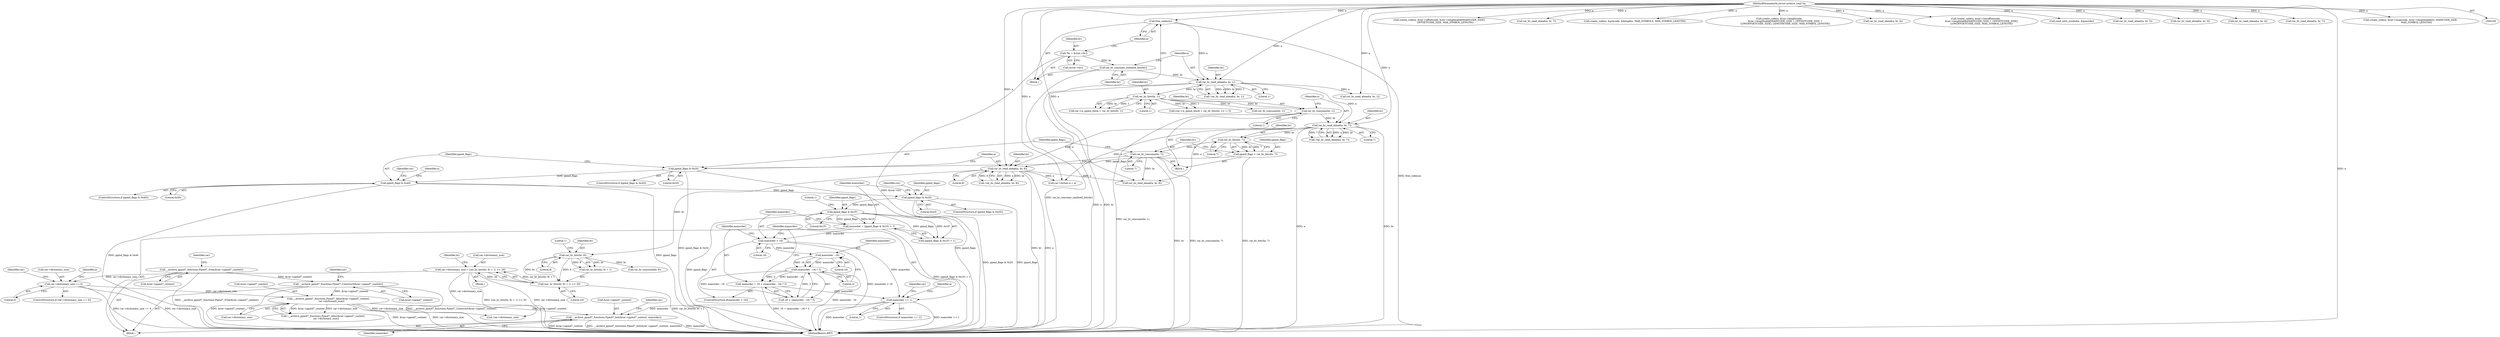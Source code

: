 digraph "0_libarchive_021efa522ad729ff0f5806c4ce53e4a6cc1daa31@pointer" {
"1000368" [label="(Call,__archive_ppmd7_functions.Ppmd7_Init(&rar->ppmd7_context, maxorder))"];
"1000333" [label="(Call,__archive_ppmd7_functions.Ppmd7_Alloc(&rar->ppmd7_context,\n        rar->dictionary_size))"];
"1000310" [label="(Call,__archive_ppmd7_functions.Ppmd7_Construct(&rar->ppmd7_context))"];
"1000275" [label="(Call,__archive_ppmd7_functions.Ppmd7_Free(&rar->ppmd7_context))"];
"1000316" [label="(Call,rar->dictionary_size == 0)"];
"1000188" [label="(Call,rar->dictionary_size = (rar_br_bits(br, 8) + 1) << 20)"];
"1000192" [label="(Call,(rar_br_bits(br, 8) + 1) << 20)"];
"1000194" [label="(Call,rar_br_bits(br, 8))"];
"1000183" [label="(Call,rar_br_read_ahead(a, br, 8))"];
"1000163" [label="(Call,rar_br_read_ahead(a, br, 7))"];
"1000142" [label="(Call,rar_br_read_ahead(a, br, 1))"];
"1000136" [label="(Call,free_codes(a))"];
"1000107" [label="(MethodParameterIn,struct archive_read *a)"];
"1000138" [label="(Call,rar_br_consume_unalined_bits(br))"];
"1000130" [label="(Call,*br = &(rar->br))"];
"1000158" [label="(Call,rar_br_consume(br, 1))"];
"1000153" [label="(Call,rar_br_bits(br, 1))"];
"1000173" [label="(Call,rar_br_consume(br, 7))"];
"1000170" [label="(Call,rar_br_bits(br, 7))"];
"1000262" [label="(Call,maxorder == 1)"];
"1000252" [label="(Call,maxorder = 16 + (maxorder - 16) * 3)"];
"1000256" [label="(Call,(maxorder - 16) * 3)"];
"1000257" [label="(Call,maxorder - 16)"];
"1000249" [label="(Call,maxorder > 16)"];
"1000241" [label="(Call,maxorder = (ppmd_flags & 0x1F) + 1)"];
"1000244" [label="(Call,ppmd_flags & 0x1F)"];
"1000237" [label="(Call,ppmd_flags & 0x20)"];
"1000203" [label="(Call,ppmd_flags & 0x40)"];
"1000177" [label="(Call,ppmd_flags & 0x20)"];
"1000168" [label="(Call,ppmd_flags = rar_br_bits(br, 7))"];
"1000177" [label="(Call,ppmd_flags & 0x20)"];
"1000241" [label="(Call,maxorder = (ppmd_flags & 0x1F) + 1)"];
"1000243" [label="(Call,(ppmd_flags & 0x1F) + 1)"];
"1000254" [label="(Call,16 + (maxorder - 16) * 3)"];
"1000269" [label="(Identifier,a)"];
"1000170" [label="(Call,rar_br_bits(br, 7))"];
"1000200" [label="(Identifier,br)"];
"1000332" [label="(Call,!__archive_ppmd7_functions.Ppmd7_Alloc(&rar->ppmd7_context,\n        rar->dictionary_size))"];
"1001033" [label="(MethodReturn,RET)"];
"1000256" [label="(Call,(maxorder - 16) * 3)"];
"1000163" [label="(Call,rar_br_read_ahead(a, br, 7))"];
"1000108" [label="(Block,)"];
"1000249" [label="(Call,maxorder > 16)"];
"1000262" [label="(Call,maxorder == 1)"];
"1000283" [label="(Identifier,rar)"];
"1000210" [label="(Identifier,a)"];
"1000171" [label="(Identifier,br)"];
"1000178" [label="(Identifier,ppmd_flags)"];
"1000278" [label="(Identifier,rar)"];
"1000199" [label="(Call,rar_br_consume(br, 8))"];
"1000246" [label="(Literal,0x1F)"];
"1000137" [label="(Identifier,a)"];
"1000149" [label="(Call,rar->is_ppmd_block = rar_br_bits(br, 1))"];
"1000188" [label="(Call,rar->dictionary_size = (rar_br_bits(br, 8) + 1) << 20)"];
"1000157" [label="(Block,)"];
"1000132" [label="(Call,&(rar->br))"];
"1000259" [label="(Literal,16)"];
"1000317" [label="(Call,rar->dictionary_size)"];
"1000333" [label="(Call,__archive_ppmd7_functions.Ppmd7_Alloc(&rar->ppmd7_context,\n        rar->dictionary_size))"];
"1000257" [label="(Call,maxorder - 16)"];
"1000316" [label="(Call,rar->dictionary_size == 0)"];
"1000311" [label="(Call,&rar->ppmd7_context)"];
"1000275" [label="(Call,__archive_ppmd7_functions.Ppmd7_Free(&rar->ppmd7_context))"];
"1000242" [label="(Identifier,maxorder)"];
"1000176" [label="(ControlStructure,if (ppmd_flags & 0x20))"];
"1000310" [label="(Call,__archive_ppmd7_functions.Ppmd7_Construct(&rar->ppmd7_context))"];
"1000280" [label="(Call,rar->bytein.a = a)"];
"1000195" [label="(Identifier,br)"];
"1000245" [label="(Identifier,ppmd_flags)"];
"1000179" [label="(Literal,0x20)"];
"1000180" [label="(Block,)"];
"1000834" [label="(Call,create_code(a, &rar->offsetcode, &rar->lengthtable[MAINCODE_SIZE],\n                OFFSETCODE_SIZE, MAX_SYMBOL_LENGTH))"];
"1000144" [label="(Identifier,br)"];
"1000757" [label="(Call,rar_br_read_ahead(a, br, 7))"];
"1000173" [label="(Call,rar_br_consume(br, 7))"];
"1000325" [label="(Identifier,a)"];
"1000107" [label="(MethodParameterIn,struct archive_read *a)"];
"1000205" [label="(Literal,0x40)"];
"1000203" [label="(Call,ppmd_flags & 0x40)"];
"1000244" [label="(Call,ppmd_flags & 0x1F)"];
"1000131" [label="(Identifier,br)"];
"1000264" [label="(Literal,1)"];
"1000334" [label="(Call,&rar->ppmd7_context)"];
"1000261" [label="(ControlStructure,if (maxorder == 1))"];
"1000138" [label="(Call,rar_br_consume_unalined_bits(br))"];
"1000162" [label="(Call,!rar_br_read_ahead(a, br, 7))"];
"1000202" [label="(ControlStructure,if (ppmd_flags & 0x40))"];
"1000143" [label="(Identifier,a)"];
"1000130" [label="(Call,*br = &(rar->br))"];
"1000247" [label="(Literal,1)"];
"1000184" [label="(Identifier,a)"];
"1000238" [label="(Identifier,ppmd_flags)"];
"1000175" [label="(Literal,7)"];
"1000141" [label="(Call,!rar_br_read_ahead(a, br, 1))"];
"1000250" [label="(Identifier,maxorder)"];
"1000376" [label="(Identifier,rar)"];
"1000172" [label="(Literal,7)"];
"1000532" [label="(Call,create_code(a, &precode, bitlengths, MAX_SYMBOLS, MAX_SYMBOL_LENGTH))"];
"1000260" [label="(Literal,3)"];
"1000139" [label="(Identifier,br)"];
"1000880" [label="(Call,create_code(a, &rar->lengthcode,\n                &rar->lengthtable[MAINCODE_SIZE + OFFSETCODE_SIZE +\n                LOWOFFSETCODE_SIZE], LENGTHCODE_SIZE, MAX_SYMBOL_LENGTH))"];
"1000183" [label="(Call,rar_br_read_ahead(a, br, 8))"];
"1000174" [label="(Identifier,br)"];
"1000251" [label="(Literal,16)"];
"1000318" [label="(Identifier,rar)"];
"1000148" [label="(Call,(rar->is_ppmd_block = rar_br_bits(br, 1)) != 0)"];
"1000233" [label="(Identifier,rar)"];
"1000192" [label="(Call,(rar_br_bits(br, 8) + 1) << 20)"];
"1000458" [label="(Call,rar_br_read_ahead(a, br, 4))"];
"1000856" [label="(Call,create_code(a, &rar->lowoffsetcode,\n                &rar->lengthtable[MAINCODE_SIZE + OFFSETCODE_SIZE],\n                LOWOFFSETCODE_SIZE, MAX_SYMBOL_LENGTH))"];
"1000158" [label="(Call,rar_br_consume(br, 1))"];
"1000198" [label="(Literal,20)"];
"1000906" [label="(Call,!rar->dictionary_size)"];
"1000154" [label="(Identifier,br)"];
"1000186" [label="(Literal,8)"];
"1000315" [label="(ControlStructure,if (rar->dictionary_size == 0))"];
"1000193" [label="(Call,rar_br_bits(br, 8) + 1)"];
"1000566" [label="(Call,read_next_symbol(a, &precode))"];
"1000368" [label="(Call,__archive_ppmd7_functions.Ppmd7_Init(&rar->ppmd7_context, maxorder))"];
"1000153" [label="(Call,rar_br_bits(br, 1))"];
"1000185" [label="(Identifier,br)"];
"1000420" [label="(Call,rar_br_read_ahead(a, br, 1))"];
"1000155" [label="(Literal,1)"];
"1000384" [label="(Identifier,rar)"];
"1000204" [label="(Identifier,ppmd_flags)"];
"1000239" [label="(Literal,0x20)"];
"1000189" [label="(Call,rar->dictionary_size)"];
"1000639" [label="(Call,rar_br_read_ahead(a, br, 3))"];
"1000168" [label="(Call,ppmd_flags = rar_br_bits(br, 7))"];
"1000182" [label="(Call,!rar_br_read_ahead(a, br, 8))"];
"1000258" [label="(Identifier,maxorder)"];
"1000165" [label="(Identifier,br)"];
"1000729" [label="(Call,rar_br_read_ahead(a, br, 3))"];
"1000197" [label="(Literal,1)"];
"1000276" [label="(Call,&rar->ppmd7_context)"];
"1000164" [label="(Identifier,a)"];
"1000373" [label="(Identifier,maxorder)"];
"1000237" [label="(Call,ppmd_flags & 0x20)"];
"1000169" [label="(Identifier,ppmd_flags)"];
"1000415" [label="(Call,rar_br_consume(br, 1))"];
"1000263" [label="(Identifier,maxorder)"];
"1000194" [label="(Call,rar_br_bits(br, 8))"];
"1000166" [label="(Literal,7)"];
"1000485" [label="(Call,rar_br_read_ahead(a, br, 4))"];
"1000160" [label="(Literal,1)"];
"1000248" [label="(ControlStructure,if(maxorder > 16))"];
"1000336" [label="(Identifier,rar)"];
"1000252" [label="(Call,maxorder = 16 + (maxorder - 16) * 3)"];
"1000667" [label="(Call,rar_br_read_ahead(a, br, 7))"];
"1000338" [label="(Call,rar->dictionary_size)"];
"1000209" [label="(Call,rar_br_read_ahead(a, br, 8))"];
"1000369" [label="(Call,&rar->ppmd7_context)"];
"1000136" [label="(Call,free_codes(a))"];
"1000253" [label="(Identifier,maxorder)"];
"1000236" [label="(ControlStructure,if (ppmd_flags & 0x20))"];
"1000240" [label="(Block,)"];
"1000142" [label="(Call,rar_br_read_ahead(a, br, 1))"];
"1000196" [label="(Literal,8)"];
"1000812" [label="(Call,create_code(a, &rar->maincode, &rar->lengthtable[0], MAINCODE_SIZE,\n                MAX_SYMBOL_LENGTH))"];
"1000320" [label="(Literal,0)"];
"1000159" [label="(Identifier,br)"];
"1000145" [label="(Literal,1)"];
"1000368" -> "1000240"  [label="AST: "];
"1000368" -> "1000373"  [label="CFG: "];
"1000369" -> "1000368"  [label="AST: "];
"1000373" -> "1000368"  [label="AST: "];
"1000376" -> "1000368"  [label="CFG: "];
"1000368" -> "1001033"  [label="DDG: &rar->ppmd7_context"];
"1000368" -> "1001033"  [label="DDG: __archive_ppmd7_functions.Ppmd7_Init(&rar->ppmd7_context, maxorder)"];
"1000368" -> "1001033"  [label="DDG: maxorder"];
"1000333" -> "1000368"  [label="DDG: &rar->ppmd7_context"];
"1000262" -> "1000368"  [label="DDG: maxorder"];
"1000333" -> "1000332"  [label="AST: "];
"1000333" -> "1000338"  [label="CFG: "];
"1000334" -> "1000333"  [label="AST: "];
"1000338" -> "1000333"  [label="AST: "];
"1000332" -> "1000333"  [label="CFG: "];
"1000333" -> "1001033"  [label="DDG: &rar->ppmd7_context"];
"1000333" -> "1001033"  [label="DDG: rar->dictionary_size"];
"1000333" -> "1000332"  [label="DDG: &rar->ppmd7_context"];
"1000333" -> "1000332"  [label="DDG: rar->dictionary_size"];
"1000310" -> "1000333"  [label="DDG: &rar->ppmd7_context"];
"1000316" -> "1000333"  [label="DDG: rar->dictionary_size"];
"1000333" -> "1000906"  [label="DDG: rar->dictionary_size"];
"1000310" -> "1000240"  [label="AST: "];
"1000310" -> "1000311"  [label="CFG: "];
"1000311" -> "1000310"  [label="AST: "];
"1000318" -> "1000310"  [label="CFG: "];
"1000310" -> "1001033"  [label="DDG: __archive_ppmd7_functions.Ppmd7_Construct(&rar->ppmd7_context)"];
"1000310" -> "1001033"  [label="DDG: &rar->ppmd7_context"];
"1000275" -> "1000310"  [label="DDG: &rar->ppmd7_context"];
"1000275" -> "1000240"  [label="AST: "];
"1000275" -> "1000276"  [label="CFG: "];
"1000276" -> "1000275"  [label="AST: "];
"1000283" -> "1000275"  [label="CFG: "];
"1000275" -> "1001033"  [label="DDG: __archive_ppmd7_functions.Ppmd7_Free(&rar->ppmd7_context)"];
"1000316" -> "1000315"  [label="AST: "];
"1000316" -> "1000320"  [label="CFG: "];
"1000317" -> "1000316"  [label="AST: "];
"1000320" -> "1000316"  [label="AST: "];
"1000325" -> "1000316"  [label="CFG: "];
"1000336" -> "1000316"  [label="CFG: "];
"1000316" -> "1001033"  [label="DDG: rar->dictionary_size == 0"];
"1000316" -> "1001033"  [label="DDG: rar->dictionary_size"];
"1000188" -> "1000316"  [label="DDG: rar->dictionary_size"];
"1000188" -> "1000180"  [label="AST: "];
"1000188" -> "1000192"  [label="CFG: "];
"1000189" -> "1000188"  [label="AST: "];
"1000192" -> "1000188"  [label="AST: "];
"1000200" -> "1000188"  [label="CFG: "];
"1000188" -> "1001033"  [label="DDG: rar->dictionary_size"];
"1000188" -> "1001033"  [label="DDG: (rar_br_bits(br, 8) + 1) << 20"];
"1000192" -> "1000188"  [label="DDG: rar_br_bits(br, 8) + 1"];
"1000192" -> "1000188"  [label="DDG: 20"];
"1000188" -> "1000906"  [label="DDG: rar->dictionary_size"];
"1000192" -> "1000198"  [label="CFG: "];
"1000193" -> "1000192"  [label="AST: "];
"1000198" -> "1000192"  [label="AST: "];
"1000192" -> "1001033"  [label="DDG: rar_br_bits(br, 8) + 1"];
"1000194" -> "1000192"  [label="DDG: br"];
"1000194" -> "1000192"  [label="DDG: 8"];
"1000194" -> "1000193"  [label="AST: "];
"1000194" -> "1000196"  [label="CFG: "];
"1000195" -> "1000194"  [label="AST: "];
"1000196" -> "1000194"  [label="AST: "];
"1000197" -> "1000194"  [label="CFG: "];
"1000194" -> "1000193"  [label="DDG: br"];
"1000194" -> "1000193"  [label="DDG: 8"];
"1000183" -> "1000194"  [label="DDG: br"];
"1000194" -> "1000199"  [label="DDG: br"];
"1000183" -> "1000182"  [label="AST: "];
"1000183" -> "1000186"  [label="CFG: "];
"1000184" -> "1000183"  [label="AST: "];
"1000185" -> "1000183"  [label="AST: "];
"1000186" -> "1000183"  [label="AST: "];
"1000182" -> "1000183"  [label="CFG: "];
"1000183" -> "1001033"  [label="DDG: br"];
"1000183" -> "1001033"  [label="DDG: a"];
"1000183" -> "1000182"  [label="DDG: a"];
"1000183" -> "1000182"  [label="DDG: br"];
"1000183" -> "1000182"  [label="DDG: 8"];
"1000163" -> "1000183"  [label="DDG: a"];
"1000107" -> "1000183"  [label="DDG: a"];
"1000173" -> "1000183"  [label="DDG: br"];
"1000183" -> "1000209"  [label="DDG: a"];
"1000183" -> "1000280"  [label="DDG: a"];
"1000163" -> "1000162"  [label="AST: "];
"1000163" -> "1000166"  [label="CFG: "];
"1000164" -> "1000163"  [label="AST: "];
"1000165" -> "1000163"  [label="AST: "];
"1000166" -> "1000163"  [label="AST: "];
"1000162" -> "1000163"  [label="CFG: "];
"1000163" -> "1001033"  [label="DDG: a"];
"1000163" -> "1001033"  [label="DDG: br"];
"1000163" -> "1000162"  [label="DDG: a"];
"1000163" -> "1000162"  [label="DDG: br"];
"1000163" -> "1000162"  [label="DDG: 7"];
"1000142" -> "1000163"  [label="DDG: a"];
"1000107" -> "1000163"  [label="DDG: a"];
"1000158" -> "1000163"  [label="DDG: br"];
"1000163" -> "1000170"  [label="DDG: br"];
"1000163" -> "1000209"  [label="DDG: a"];
"1000163" -> "1000280"  [label="DDG: a"];
"1000142" -> "1000141"  [label="AST: "];
"1000142" -> "1000145"  [label="CFG: "];
"1000143" -> "1000142"  [label="AST: "];
"1000144" -> "1000142"  [label="AST: "];
"1000145" -> "1000142"  [label="AST: "];
"1000141" -> "1000142"  [label="CFG: "];
"1000142" -> "1001033"  [label="DDG: br"];
"1000142" -> "1001033"  [label="DDG: a"];
"1000142" -> "1000141"  [label="DDG: a"];
"1000142" -> "1000141"  [label="DDG: br"];
"1000142" -> "1000141"  [label="DDG: 1"];
"1000136" -> "1000142"  [label="DDG: a"];
"1000107" -> "1000142"  [label="DDG: a"];
"1000138" -> "1000142"  [label="DDG: br"];
"1000142" -> "1000153"  [label="DDG: br"];
"1000142" -> "1000420"  [label="DDG: a"];
"1000136" -> "1000108"  [label="AST: "];
"1000136" -> "1000137"  [label="CFG: "];
"1000137" -> "1000136"  [label="AST: "];
"1000139" -> "1000136"  [label="CFG: "];
"1000136" -> "1001033"  [label="DDG: free_codes(a)"];
"1000107" -> "1000136"  [label="DDG: a"];
"1000107" -> "1000106"  [label="AST: "];
"1000107" -> "1001033"  [label="DDG: a"];
"1000107" -> "1000209"  [label="DDG: a"];
"1000107" -> "1000280"  [label="DDG: a"];
"1000107" -> "1000420"  [label="DDG: a"];
"1000107" -> "1000458"  [label="DDG: a"];
"1000107" -> "1000485"  [label="DDG: a"];
"1000107" -> "1000532"  [label="DDG: a"];
"1000107" -> "1000566"  [label="DDG: a"];
"1000107" -> "1000639"  [label="DDG: a"];
"1000107" -> "1000667"  [label="DDG: a"];
"1000107" -> "1000729"  [label="DDG: a"];
"1000107" -> "1000757"  [label="DDG: a"];
"1000107" -> "1000812"  [label="DDG: a"];
"1000107" -> "1000834"  [label="DDG: a"];
"1000107" -> "1000856"  [label="DDG: a"];
"1000107" -> "1000880"  [label="DDG: a"];
"1000138" -> "1000108"  [label="AST: "];
"1000138" -> "1000139"  [label="CFG: "];
"1000139" -> "1000138"  [label="AST: "];
"1000143" -> "1000138"  [label="CFG: "];
"1000138" -> "1001033"  [label="DDG: rar_br_consume_unalined_bits(br)"];
"1000130" -> "1000138"  [label="DDG: br"];
"1000130" -> "1000108"  [label="AST: "];
"1000130" -> "1000132"  [label="CFG: "];
"1000131" -> "1000130"  [label="AST: "];
"1000132" -> "1000130"  [label="AST: "];
"1000137" -> "1000130"  [label="CFG: "];
"1000130" -> "1001033"  [label="DDG: &(rar->br)"];
"1000158" -> "1000157"  [label="AST: "];
"1000158" -> "1000160"  [label="CFG: "];
"1000159" -> "1000158"  [label="AST: "];
"1000160" -> "1000158"  [label="AST: "];
"1000164" -> "1000158"  [label="CFG: "];
"1000158" -> "1001033"  [label="DDG: rar_br_consume(br, 1)"];
"1000153" -> "1000158"  [label="DDG: br"];
"1000153" -> "1000149"  [label="AST: "];
"1000153" -> "1000155"  [label="CFG: "];
"1000154" -> "1000153"  [label="AST: "];
"1000155" -> "1000153"  [label="AST: "];
"1000149" -> "1000153"  [label="CFG: "];
"1000153" -> "1000148"  [label="DDG: br"];
"1000153" -> "1000148"  [label="DDG: 1"];
"1000153" -> "1000149"  [label="DDG: br"];
"1000153" -> "1000149"  [label="DDG: 1"];
"1000153" -> "1000415"  [label="DDG: br"];
"1000173" -> "1000157"  [label="AST: "];
"1000173" -> "1000175"  [label="CFG: "];
"1000174" -> "1000173"  [label="AST: "];
"1000175" -> "1000173"  [label="AST: "];
"1000178" -> "1000173"  [label="CFG: "];
"1000173" -> "1001033"  [label="DDG: rar_br_consume(br, 7)"];
"1000173" -> "1001033"  [label="DDG: br"];
"1000170" -> "1000173"  [label="DDG: br"];
"1000173" -> "1000209"  [label="DDG: br"];
"1000170" -> "1000168"  [label="AST: "];
"1000170" -> "1000172"  [label="CFG: "];
"1000171" -> "1000170"  [label="AST: "];
"1000172" -> "1000170"  [label="AST: "];
"1000168" -> "1000170"  [label="CFG: "];
"1000170" -> "1000168"  [label="DDG: br"];
"1000170" -> "1000168"  [label="DDG: 7"];
"1000262" -> "1000261"  [label="AST: "];
"1000262" -> "1000264"  [label="CFG: "];
"1000263" -> "1000262"  [label="AST: "];
"1000264" -> "1000262"  [label="AST: "];
"1000269" -> "1000262"  [label="CFG: "];
"1000278" -> "1000262"  [label="CFG: "];
"1000262" -> "1001033"  [label="DDG: maxorder"];
"1000262" -> "1001033"  [label="DDG: maxorder == 1"];
"1000252" -> "1000262"  [label="DDG: maxorder"];
"1000249" -> "1000262"  [label="DDG: maxorder"];
"1000252" -> "1000248"  [label="AST: "];
"1000252" -> "1000254"  [label="CFG: "];
"1000253" -> "1000252"  [label="AST: "];
"1000254" -> "1000252"  [label="AST: "];
"1000263" -> "1000252"  [label="CFG: "];
"1000252" -> "1001033"  [label="DDG: 16 + (maxorder - 16) * 3"];
"1000256" -> "1000252"  [label="DDG: maxorder - 16"];
"1000256" -> "1000252"  [label="DDG: 3"];
"1000256" -> "1000254"  [label="AST: "];
"1000256" -> "1000260"  [label="CFG: "];
"1000257" -> "1000256"  [label="AST: "];
"1000260" -> "1000256"  [label="AST: "];
"1000254" -> "1000256"  [label="CFG: "];
"1000256" -> "1001033"  [label="DDG: maxorder - 16"];
"1000256" -> "1000254"  [label="DDG: maxorder - 16"];
"1000256" -> "1000254"  [label="DDG: 3"];
"1000257" -> "1000256"  [label="DDG: maxorder"];
"1000257" -> "1000256"  [label="DDG: 16"];
"1000257" -> "1000259"  [label="CFG: "];
"1000258" -> "1000257"  [label="AST: "];
"1000259" -> "1000257"  [label="AST: "];
"1000260" -> "1000257"  [label="CFG: "];
"1000249" -> "1000257"  [label="DDG: maxorder"];
"1000249" -> "1000248"  [label="AST: "];
"1000249" -> "1000251"  [label="CFG: "];
"1000250" -> "1000249"  [label="AST: "];
"1000251" -> "1000249"  [label="AST: "];
"1000253" -> "1000249"  [label="CFG: "];
"1000263" -> "1000249"  [label="CFG: "];
"1000249" -> "1001033"  [label="DDG: maxorder > 16"];
"1000241" -> "1000249"  [label="DDG: maxorder"];
"1000241" -> "1000240"  [label="AST: "];
"1000241" -> "1000243"  [label="CFG: "];
"1000242" -> "1000241"  [label="AST: "];
"1000243" -> "1000241"  [label="AST: "];
"1000250" -> "1000241"  [label="CFG: "];
"1000241" -> "1001033"  [label="DDG: (ppmd_flags & 0x1F) + 1"];
"1000244" -> "1000241"  [label="DDG: ppmd_flags"];
"1000244" -> "1000241"  [label="DDG: 0x1F"];
"1000244" -> "1000243"  [label="AST: "];
"1000244" -> "1000246"  [label="CFG: "];
"1000245" -> "1000244"  [label="AST: "];
"1000246" -> "1000244"  [label="AST: "];
"1000247" -> "1000244"  [label="CFG: "];
"1000244" -> "1001033"  [label="DDG: ppmd_flags"];
"1000244" -> "1000243"  [label="DDG: ppmd_flags"];
"1000244" -> "1000243"  [label="DDG: 0x1F"];
"1000237" -> "1000244"  [label="DDG: ppmd_flags"];
"1000237" -> "1000236"  [label="AST: "];
"1000237" -> "1000239"  [label="CFG: "];
"1000238" -> "1000237"  [label="AST: "];
"1000239" -> "1000237"  [label="AST: "];
"1000242" -> "1000237"  [label="CFG: "];
"1000384" -> "1000237"  [label="CFG: "];
"1000237" -> "1001033"  [label="DDG: ppmd_flags & 0x20"];
"1000237" -> "1001033"  [label="DDG: ppmd_flags"];
"1000203" -> "1000237"  [label="DDG: ppmd_flags"];
"1000203" -> "1000202"  [label="AST: "];
"1000203" -> "1000205"  [label="CFG: "];
"1000204" -> "1000203"  [label="AST: "];
"1000205" -> "1000203"  [label="AST: "];
"1000210" -> "1000203"  [label="CFG: "];
"1000233" -> "1000203"  [label="CFG: "];
"1000203" -> "1001033"  [label="DDG: ppmd_flags & 0x40"];
"1000203" -> "1001033"  [label="DDG: ppmd_flags"];
"1000177" -> "1000203"  [label="DDG: ppmd_flags"];
"1000177" -> "1000176"  [label="AST: "];
"1000177" -> "1000179"  [label="CFG: "];
"1000178" -> "1000177"  [label="AST: "];
"1000179" -> "1000177"  [label="AST: "];
"1000184" -> "1000177"  [label="CFG: "];
"1000204" -> "1000177"  [label="CFG: "];
"1000177" -> "1001033"  [label="DDG: ppmd_flags"];
"1000177" -> "1001033"  [label="DDG: ppmd_flags & 0x20"];
"1000168" -> "1000177"  [label="DDG: ppmd_flags"];
"1000168" -> "1000157"  [label="AST: "];
"1000169" -> "1000168"  [label="AST: "];
"1000174" -> "1000168"  [label="CFG: "];
"1000168" -> "1001033"  [label="DDG: rar_br_bits(br, 7)"];
}
